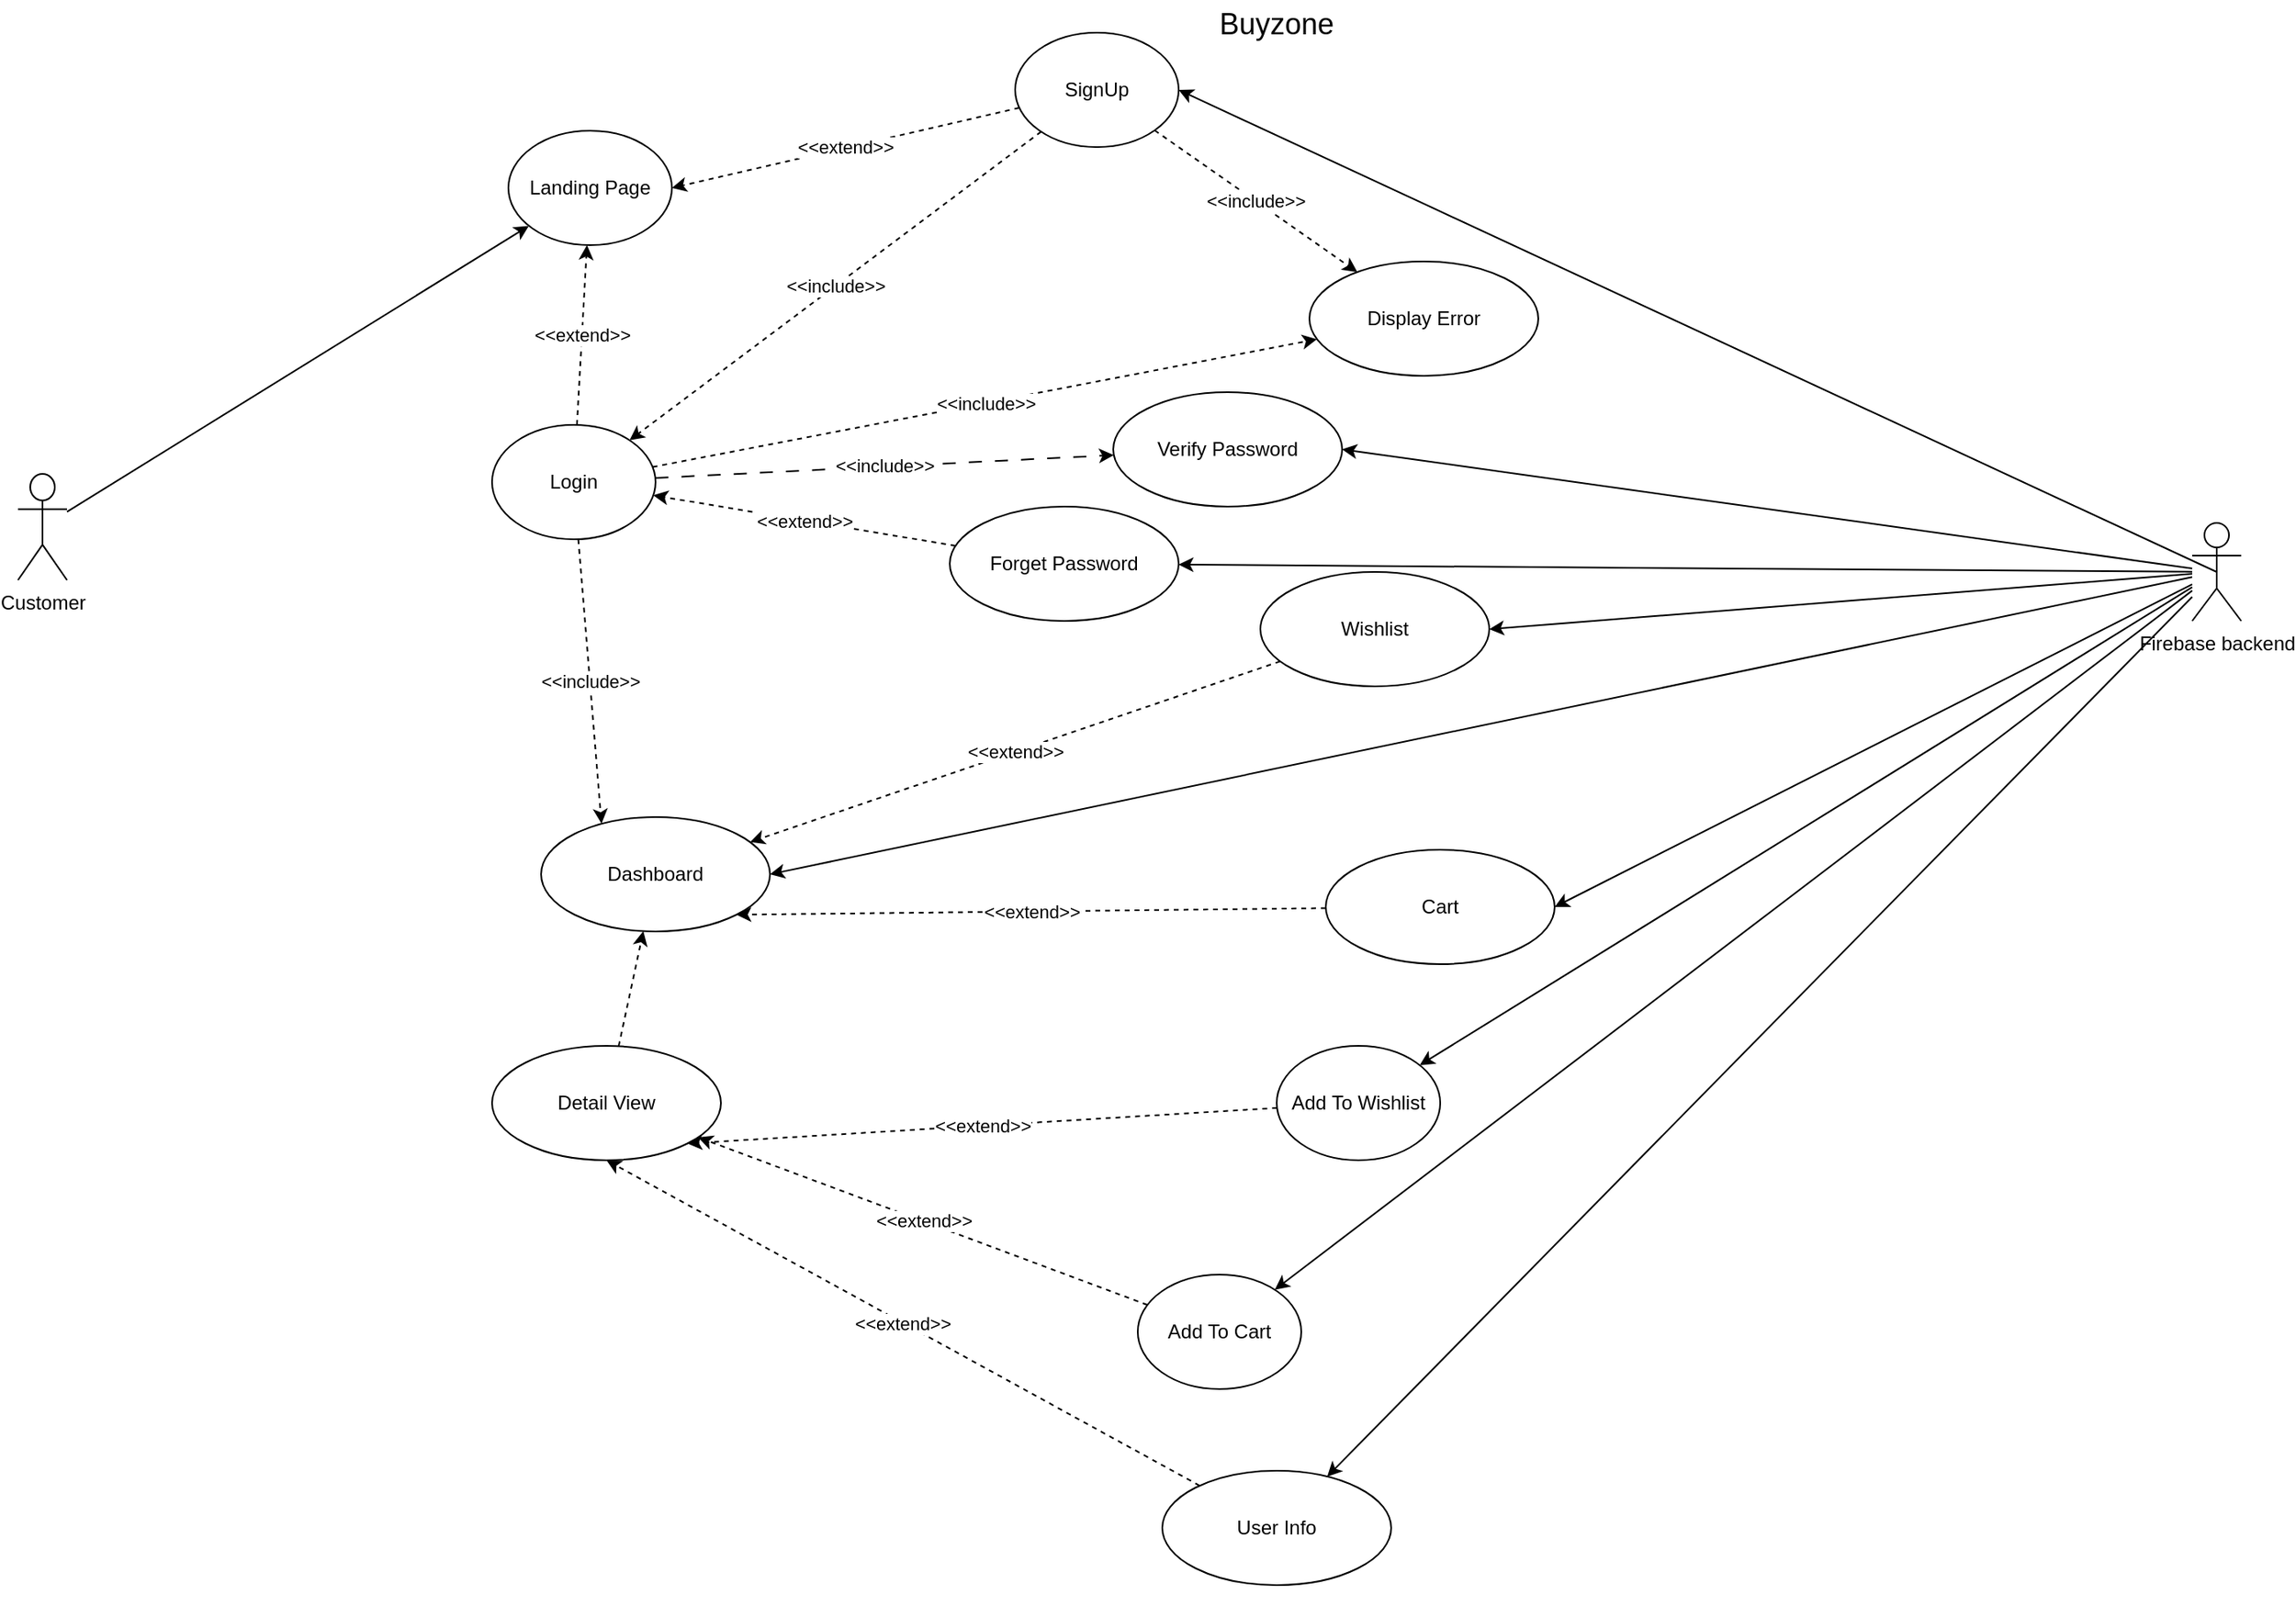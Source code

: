 <mxfile version="24.5.2" type="github">
  <diagram name="Page-1" id="8uGI04pHdK-fCClmTZmJ">
    <mxGraphModel dx="2587" dy="852" grid="1" gridSize="10" guides="1" tooltips="1" connect="1" arrows="1" fold="1" page="1" pageScale="1" pageWidth="827" pageHeight="1169" math="0" shadow="0">
      <root>
        <mxCell id="0" />
        <mxCell id="1" parent="0" />
        <object label="&lt;font style=&quot;font-size: 18px;&quot;&gt;Buyzone&lt;/font&gt;" id="P6pVuIpdQZ4hUhEYTS1S-2">
          <mxCell style="text;strokeColor=none;align=center;fillColor=none;html=1;verticalAlign=middle;whiteSpace=wrap;rounded=0;" vertex="1" parent="1">
            <mxGeometry x="530" y="30" width="60" height="30" as="geometry" />
          </mxCell>
        </object>
        <mxCell id="P6pVuIpdQZ4hUhEYTS1S-68" style="edgeStyle=none;rounded=0;orthogonalLoop=1;jettySize=auto;html=1;" edge="1" parent="1" source="P6pVuIpdQZ4hUhEYTS1S-3" target="P6pVuIpdQZ4hUhEYTS1S-67">
          <mxGeometry relative="1" as="geometry" />
        </mxCell>
        <mxCell id="P6pVuIpdQZ4hUhEYTS1S-3" value="Customer&lt;div&gt;&lt;br&gt;&lt;/div&gt;" style="shape=umlActor;verticalLabelPosition=bottom;verticalAlign=top;html=1;outlineConnect=0;" vertex="1" parent="1">
          <mxGeometry x="-210" y="320" width="30" height="65" as="geometry" />
        </mxCell>
        <mxCell id="P6pVuIpdQZ4hUhEYTS1S-28" style="edgeStyle=none;rounded=0;orthogonalLoop=1;jettySize=auto;html=1;exitX=0.5;exitY=0.5;exitDx=0;exitDy=0;exitPerimeter=0;entryX=1;entryY=0.5;entryDx=0;entryDy=0;" edge="1" parent="1" source="P6pVuIpdQZ4hUhEYTS1S-6" target="P6pVuIpdQZ4hUhEYTS1S-9">
          <mxGeometry relative="1" as="geometry" />
        </mxCell>
        <mxCell id="P6pVuIpdQZ4hUhEYTS1S-31" style="edgeStyle=none;rounded=0;orthogonalLoop=1;jettySize=auto;html=1;entryX=1;entryY=0.5;entryDx=0;entryDy=0;" edge="1" parent="1" source="P6pVuIpdQZ4hUhEYTS1S-6" target="P6pVuIpdQZ4hUhEYTS1S-14">
          <mxGeometry relative="1" as="geometry" />
        </mxCell>
        <mxCell id="P6pVuIpdQZ4hUhEYTS1S-32" style="edgeStyle=none;rounded=0;orthogonalLoop=1;jettySize=auto;html=1;entryX=1;entryY=0.5;entryDx=0;entryDy=0;" edge="1" parent="1" source="P6pVuIpdQZ4hUhEYTS1S-6" target="P6pVuIpdQZ4hUhEYTS1S-11">
          <mxGeometry relative="1" as="geometry" />
        </mxCell>
        <mxCell id="P6pVuIpdQZ4hUhEYTS1S-33" style="edgeStyle=none;rounded=0;orthogonalLoop=1;jettySize=auto;html=1;entryX=1;entryY=0.5;entryDx=0;entryDy=0;" edge="1" parent="1" source="P6pVuIpdQZ4hUhEYTS1S-6" target="P6pVuIpdQZ4hUhEYTS1S-12">
          <mxGeometry relative="1" as="geometry" />
        </mxCell>
        <mxCell id="P6pVuIpdQZ4hUhEYTS1S-39" style="edgeStyle=none;rounded=0;orthogonalLoop=1;jettySize=auto;html=1;entryX=1;entryY=0.5;entryDx=0;entryDy=0;" edge="1" parent="1" source="P6pVuIpdQZ4hUhEYTS1S-6" target="P6pVuIpdQZ4hUhEYTS1S-36">
          <mxGeometry relative="1" as="geometry" />
        </mxCell>
        <mxCell id="P6pVuIpdQZ4hUhEYTS1S-44" style="edgeStyle=none;rounded=0;orthogonalLoop=1;jettySize=auto;html=1;" edge="1" parent="1" source="P6pVuIpdQZ4hUhEYTS1S-6" target="P6pVuIpdQZ4hUhEYTS1S-41">
          <mxGeometry relative="1" as="geometry" />
        </mxCell>
        <mxCell id="P6pVuIpdQZ4hUhEYTS1S-49" style="edgeStyle=none;rounded=0;orthogonalLoop=1;jettySize=auto;html=1;" edge="1" parent="1" source="P6pVuIpdQZ4hUhEYTS1S-6" target="P6pVuIpdQZ4hUhEYTS1S-15">
          <mxGeometry relative="1" as="geometry" />
        </mxCell>
        <mxCell id="P6pVuIpdQZ4hUhEYTS1S-63" style="edgeStyle=none;rounded=0;orthogonalLoop=1;jettySize=auto;html=1;" edge="1" parent="1" source="P6pVuIpdQZ4hUhEYTS1S-6" target="P6pVuIpdQZ4hUhEYTS1S-57">
          <mxGeometry relative="1" as="geometry" />
        </mxCell>
        <mxCell id="P6pVuIpdQZ4hUhEYTS1S-64" style="edgeStyle=none;rounded=0;orthogonalLoop=1;jettySize=auto;html=1;" edge="1" parent="1" source="P6pVuIpdQZ4hUhEYTS1S-6" target="P6pVuIpdQZ4hUhEYTS1S-56">
          <mxGeometry relative="1" as="geometry" />
        </mxCell>
        <mxCell id="P6pVuIpdQZ4hUhEYTS1S-6" value="Firebase backend&lt;div&gt;&lt;br&gt;&lt;/div&gt;" style="shape=umlActor;verticalLabelPosition=bottom;verticalAlign=top;html=1;outlineConnect=0;" vertex="1" parent="1">
          <mxGeometry x="1120" y="350" width="30" height="60" as="geometry" />
        </mxCell>
        <mxCell id="P6pVuIpdQZ4hUhEYTS1S-8" style="edgeStyle=orthogonalEdgeStyle;rounded=0;orthogonalLoop=1;jettySize=auto;html=1;exitX=0.5;exitY=1;exitDx=0;exitDy=0;" edge="1" parent="1">
          <mxGeometry relative="1" as="geometry">
            <mxPoint x="525" y="1010" as="sourcePoint" />
            <mxPoint x="525" y="1010" as="targetPoint" />
          </mxGeometry>
        </mxCell>
        <mxCell id="P6pVuIpdQZ4hUhEYTS1S-53" value="&amp;lt;&amp;lt;include&amp;gt;&amp;gt;" style="edgeStyle=none;rounded=0;orthogonalLoop=1;jettySize=auto;html=1;dashed=1;" edge="1" parent="1" source="P6pVuIpdQZ4hUhEYTS1S-9" target="P6pVuIpdQZ4hUhEYTS1S-51">
          <mxGeometry relative="1" as="geometry" />
        </mxCell>
        <mxCell id="P6pVuIpdQZ4hUhEYTS1S-66" value="&amp;lt;&amp;lt;include&amp;gt;&amp;gt;" style="edgeStyle=none;rounded=0;orthogonalLoop=1;jettySize=auto;html=1;dashed=1;" edge="1" parent="1" source="P6pVuIpdQZ4hUhEYTS1S-9" target="P6pVuIpdQZ4hUhEYTS1S-10">
          <mxGeometry relative="1" as="geometry" />
        </mxCell>
        <mxCell id="P6pVuIpdQZ4hUhEYTS1S-69" value="&amp;lt;&amp;lt;extend&amp;gt;&amp;gt;" style="edgeStyle=none;rounded=0;orthogonalLoop=1;jettySize=auto;html=1;entryX=1;entryY=0.5;entryDx=0;entryDy=0;dashed=1;" edge="1" parent="1" source="P6pVuIpdQZ4hUhEYTS1S-9" target="P6pVuIpdQZ4hUhEYTS1S-67">
          <mxGeometry relative="1" as="geometry" />
        </mxCell>
        <mxCell id="P6pVuIpdQZ4hUhEYTS1S-9" value="SignUp" style="ellipse;whiteSpace=wrap;html=1;" vertex="1" parent="1">
          <mxGeometry x="400" y="50" width="100" height="70" as="geometry" />
        </mxCell>
        <mxCell id="P6pVuIpdQZ4hUhEYTS1S-37" value="&amp;lt;&amp;lt;include&amp;gt;&amp;gt;" style="edgeStyle=none;rounded=0;orthogonalLoop=1;jettySize=auto;html=1;dashed=1;dashPattern=8 8;" edge="1" parent="1" source="P6pVuIpdQZ4hUhEYTS1S-10" target="P6pVuIpdQZ4hUhEYTS1S-36">
          <mxGeometry relative="1" as="geometry" />
        </mxCell>
        <mxCell id="P6pVuIpdQZ4hUhEYTS1S-52" value="&amp;lt;&amp;lt;include&amp;gt;&amp;gt;" style="edgeStyle=none;rounded=0;orthogonalLoop=1;jettySize=auto;html=1;dashed=1;" edge="1" parent="1" source="P6pVuIpdQZ4hUhEYTS1S-10" target="P6pVuIpdQZ4hUhEYTS1S-51">
          <mxGeometry relative="1" as="geometry" />
        </mxCell>
        <mxCell id="P6pVuIpdQZ4hUhEYTS1S-70" value="&amp;lt;&amp;lt;extend&amp;gt;&amp;gt;" style="edgeStyle=none;rounded=0;orthogonalLoop=1;jettySize=auto;html=1;dashed=1;" edge="1" parent="1" source="P6pVuIpdQZ4hUhEYTS1S-10" target="P6pVuIpdQZ4hUhEYTS1S-67">
          <mxGeometry relative="1" as="geometry" />
        </mxCell>
        <mxCell id="P6pVuIpdQZ4hUhEYTS1S-10" value="Login" style="ellipse;whiteSpace=wrap;html=1;" vertex="1" parent="1">
          <mxGeometry x="80" y="290" width="100" height="70" as="geometry" />
        </mxCell>
        <mxCell id="P6pVuIpdQZ4hUhEYTS1S-45" value="&amp;lt;&amp;lt;extend&amp;gt;&amp;gt;" style="edgeStyle=none;rounded=0;orthogonalLoop=1;jettySize=auto;html=1;dashed=1;" edge="1" parent="1" source="P6pVuIpdQZ4hUhEYTS1S-11" target="P6pVuIpdQZ4hUhEYTS1S-14">
          <mxGeometry relative="1" as="geometry" />
        </mxCell>
        <mxCell id="P6pVuIpdQZ4hUhEYTS1S-11" value="Wishlist" style="ellipse;whiteSpace=wrap;html=1;" vertex="1" parent="1">
          <mxGeometry x="550" y="380" width="140" height="70" as="geometry" />
        </mxCell>
        <mxCell id="P6pVuIpdQZ4hUhEYTS1S-62" value="&amp;lt;&amp;lt;extend&amp;gt;&amp;gt;" style="edgeStyle=none;rounded=0;orthogonalLoop=1;jettySize=auto;html=1;entryX=1;entryY=1;entryDx=0;entryDy=0;dashed=1;" edge="1" parent="1" source="P6pVuIpdQZ4hUhEYTS1S-12" target="P6pVuIpdQZ4hUhEYTS1S-14">
          <mxGeometry relative="1" as="geometry" />
        </mxCell>
        <mxCell id="P6pVuIpdQZ4hUhEYTS1S-12" value="Cart" style="ellipse;whiteSpace=wrap;html=1;" vertex="1" parent="1">
          <mxGeometry x="590" y="550" width="140" height="70" as="geometry" />
        </mxCell>
        <mxCell id="P6pVuIpdQZ4hUhEYTS1S-14" value="Dashboard" style="ellipse;whiteSpace=wrap;html=1;" vertex="1" parent="1">
          <mxGeometry x="110" y="530" width="140" height="70" as="geometry" />
        </mxCell>
        <mxCell id="P6pVuIpdQZ4hUhEYTS1S-65" value="&amp;lt;&amp;lt;extend&amp;gt;&amp;gt;" style="edgeStyle=none;rounded=0;orthogonalLoop=1;jettySize=auto;html=1;entryX=0.5;entryY=1;entryDx=0;entryDy=0;dashed=1;" edge="1" parent="1" source="P6pVuIpdQZ4hUhEYTS1S-15" target="P6pVuIpdQZ4hUhEYTS1S-54">
          <mxGeometry relative="1" as="geometry" />
        </mxCell>
        <mxCell id="P6pVuIpdQZ4hUhEYTS1S-15" value="User Info" style="ellipse;whiteSpace=wrap;html=1;" vertex="1" parent="1">
          <mxGeometry x="490" y="930" width="140" height="70" as="geometry" />
        </mxCell>
        <mxCell id="P6pVuIpdQZ4hUhEYTS1S-36" value="Verify Password" style="ellipse;whiteSpace=wrap;html=1;" vertex="1" parent="1">
          <mxGeometry x="460" y="270" width="140" height="70" as="geometry" />
        </mxCell>
        <mxCell id="P6pVuIpdQZ4hUhEYTS1S-42" value="&amp;lt;&amp;lt;extend&amp;gt;&amp;gt;" style="edgeStyle=none;rounded=0;orthogonalLoop=1;jettySize=auto;html=1;dashed=1;" edge="1" parent="1" source="P6pVuIpdQZ4hUhEYTS1S-41" target="P6pVuIpdQZ4hUhEYTS1S-10">
          <mxGeometry relative="1" as="geometry" />
        </mxCell>
        <mxCell id="P6pVuIpdQZ4hUhEYTS1S-41" value="Forget Password" style="ellipse;whiteSpace=wrap;html=1;" vertex="1" parent="1">
          <mxGeometry x="360" y="340" width="140" height="70" as="geometry" />
        </mxCell>
        <mxCell id="P6pVuIpdQZ4hUhEYTS1S-51" value="Display Error" style="ellipse;whiteSpace=wrap;html=1;" vertex="1" parent="1">
          <mxGeometry x="580" y="190" width="140" height="70" as="geometry" />
        </mxCell>
        <mxCell id="P6pVuIpdQZ4hUhEYTS1S-60" style="edgeStyle=none;rounded=0;orthogonalLoop=1;jettySize=auto;html=1;dashed=1;" edge="1" parent="1" source="P6pVuIpdQZ4hUhEYTS1S-54" target="P6pVuIpdQZ4hUhEYTS1S-14">
          <mxGeometry relative="1" as="geometry" />
        </mxCell>
        <mxCell id="P6pVuIpdQZ4hUhEYTS1S-54" value="Detail View" style="ellipse;whiteSpace=wrap;html=1;" vertex="1" parent="1">
          <mxGeometry x="80" y="670" width="140" height="70" as="geometry" />
        </mxCell>
        <mxCell id="P6pVuIpdQZ4hUhEYTS1S-58" value="&amp;lt;&amp;lt;extend&amp;gt;&amp;gt;" style="edgeStyle=none;rounded=0;orthogonalLoop=1;jettySize=auto;html=1;dashed=1;" edge="1" parent="1" source="P6pVuIpdQZ4hUhEYTS1S-56" target="P6pVuIpdQZ4hUhEYTS1S-54">
          <mxGeometry relative="1" as="geometry" />
        </mxCell>
        <mxCell id="P6pVuIpdQZ4hUhEYTS1S-56" value="Add To Cart" style="ellipse;whiteSpace=wrap;html=1;" vertex="1" parent="1">
          <mxGeometry x="475" y="810" width="100" height="70" as="geometry" />
        </mxCell>
        <mxCell id="P6pVuIpdQZ4hUhEYTS1S-59" value="&amp;lt;&amp;lt;extend&amp;gt;&amp;gt;" style="edgeStyle=none;rounded=0;orthogonalLoop=1;jettySize=auto;html=1;entryX=1;entryY=1;entryDx=0;entryDy=0;dashed=1;" edge="1" parent="1" source="P6pVuIpdQZ4hUhEYTS1S-57" target="P6pVuIpdQZ4hUhEYTS1S-54">
          <mxGeometry relative="1" as="geometry" />
        </mxCell>
        <mxCell id="P6pVuIpdQZ4hUhEYTS1S-57" value="Add To Wishlist" style="ellipse;whiteSpace=wrap;html=1;" vertex="1" parent="1">
          <mxGeometry x="560" y="670" width="100" height="70" as="geometry" />
        </mxCell>
        <mxCell id="P6pVuIpdQZ4hUhEYTS1S-67" value="Landing Page" style="ellipse;whiteSpace=wrap;html=1;" vertex="1" parent="1">
          <mxGeometry x="90" y="110" width="100" height="70" as="geometry" />
        </mxCell>
        <mxCell id="P6pVuIpdQZ4hUhEYTS1S-72" value="&amp;lt;&amp;lt;include&amp;gt;&amp;gt;" style="edgeStyle=none;rounded=0;orthogonalLoop=1;jettySize=auto;html=1;entryX=0.264;entryY=0.057;entryDx=0;entryDy=0;entryPerimeter=0;dashed=1;" edge="1" parent="1" source="P6pVuIpdQZ4hUhEYTS1S-10" target="P6pVuIpdQZ4hUhEYTS1S-14">
          <mxGeometry relative="1" as="geometry" />
        </mxCell>
      </root>
    </mxGraphModel>
  </diagram>
</mxfile>
